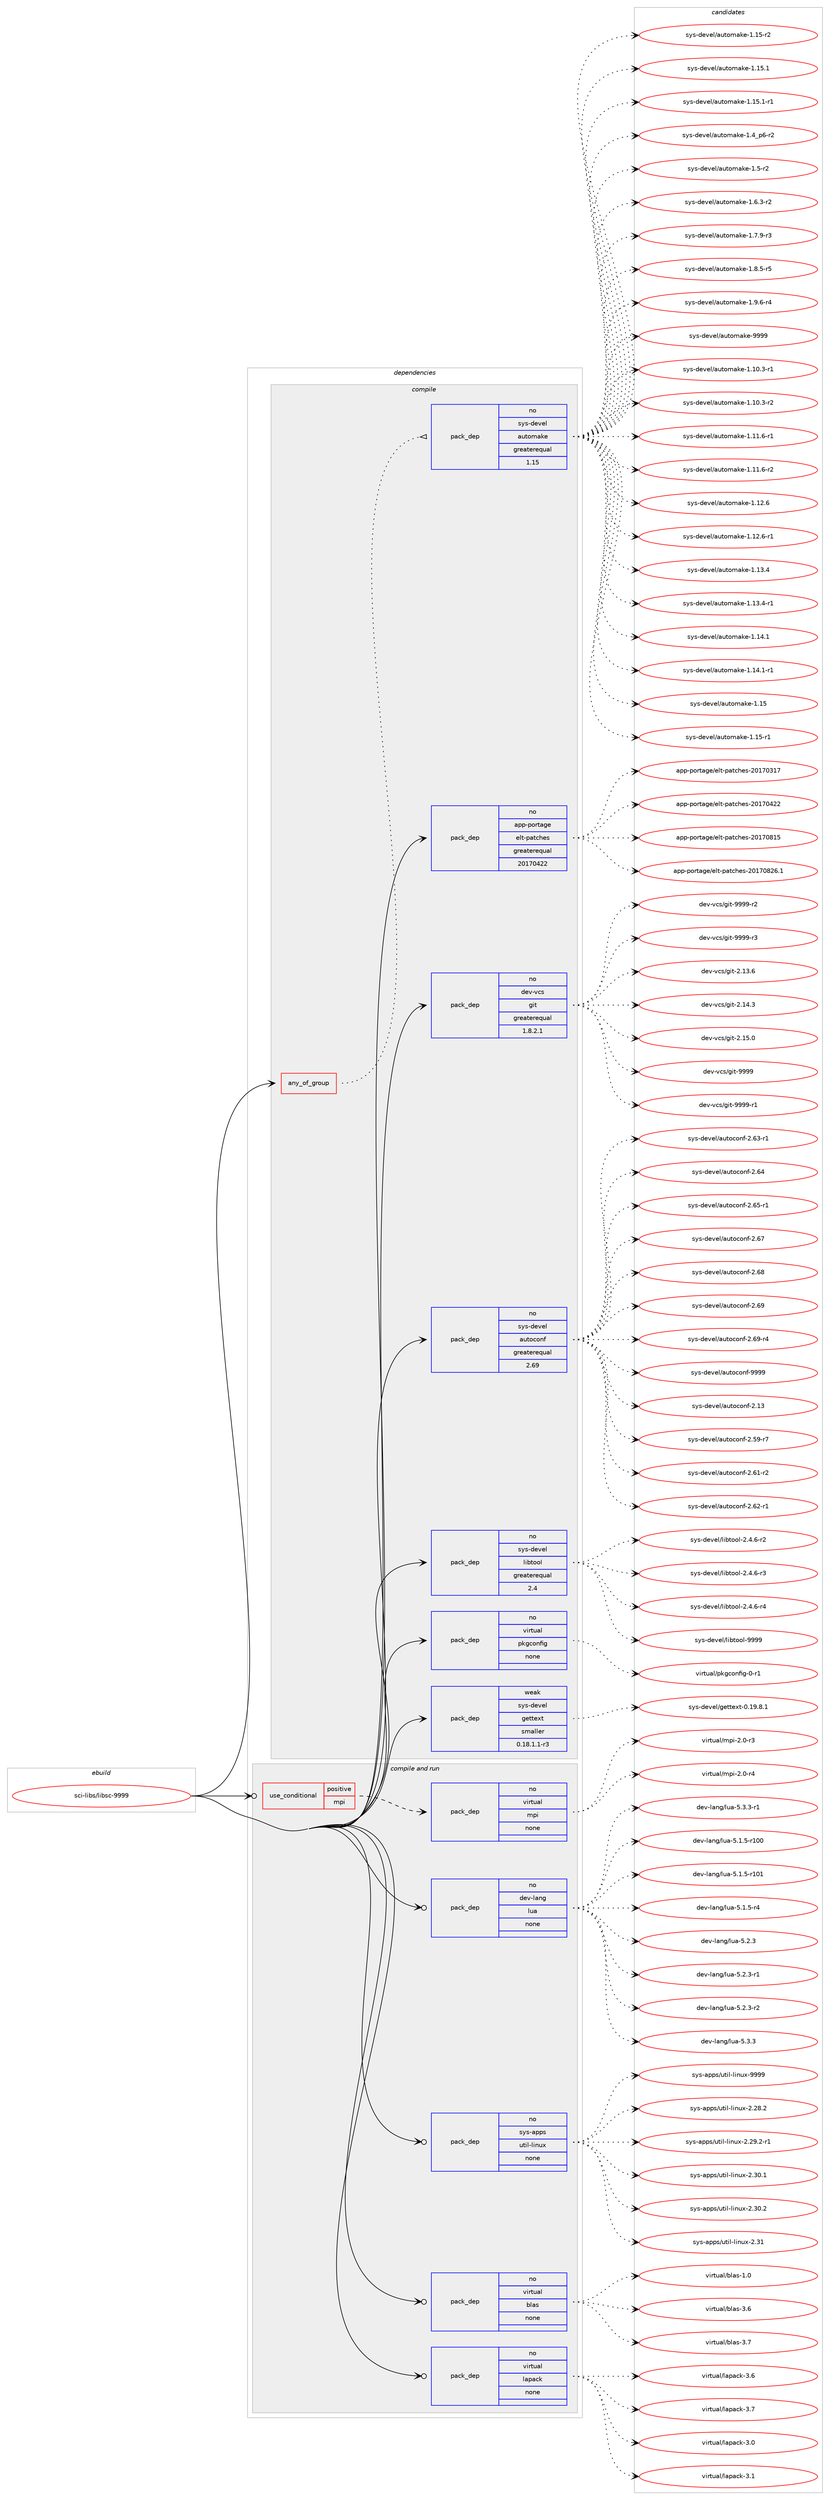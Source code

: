 digraph prolog {

# *************
# Graph options
# *************

newrank=true;
concentrate=true;
compound=true;
graph [rankdir=LR,fontname=Helvetica,fontsize=10,ranksep=1.5];#, ranksep=2.5, nodesep=0.2];
edge  [arrowhead=vee];
node  [fontname=Helvetica,fontsize=10];

# **********
# The ebuild
# **********

subgraph cluster_leftcol {
color=gray;
rank=same;
label=<<i>ebuild</i>>;
id [label="sci-libs/libsc-9999", color=red, width=4, href="../sci-libs/libsc-9999.svg"];
}

# ****************
# The dependencies
# ****************

subgraph cluster_midcol {
color=gray;
label=<<i>dependencies</i>>;
subgraph cluster_compile {
fillcolor="#eeeeee";
style=filled;
label=<<i>compile</i>>;
subgraph any7645 {
dependency452009 [label=<<TABLE BORDER="0" CELLBORDER="1" CELLSPACING="0" CELLPADDING="4"><TR><TD CELLPADDING="10">any_of_group</TD></TR></TABLE>>, shape=none, color=red];subgraph pack333521 {
dependency452010 [label=<<TABLE BORDER="0" CELLBORDER="1" CELLSPACING="0" CELLPADDING="4" WIDTH="220"><TR><TD ROWSPAN="6" CELLPADDING="30">pack_dep</TD></TR><TR><TD WIDTH="110">no</TD></TR><TR><TD>sys-devel</TD></TR><TR><TD>automake</TD></TR><TR><TD>greaterequal</TD></TR><TR><TD>1.15</TD></TR></TABLE>>, shape=none, color=blue];
}
dependency452009:e -> dependency452010:w [weight=20,style="dotted",arrowhead="oinv"];
}
id:e -> dependency452009:w [weight=20,style="solid",arrowhead="vee"];
subgraph pack333522 {
dependency452011 [label=<<TABLE BORDER="0" CELLBORDER="1" CELLSPACING="0" CELLPADDING="4" WIDTH="220"><TR><TD ROWSPAN="6" CELLPADDING="30">pack_dep</TD></TR><TR><TD WIDTH="110">no</TD></TR><TR><TD>app-portage</TD></TR><TR><TD>elt-patches</TD></TR><TR><TD>greaterequal</TD></TR><TR><TD>20170422</TD></TR></TABLE>>, shape=none, color=blue];
}
id:e -> dependency452011:w [weight=20,style="solid",arrowhead="vee"];
subgraph pack333523 {
dependency452012 [label=<<TABLE BORDER="0" CELLBORDER="1" CELLSPACING="0" CELLPADDING="4" WIDTH="220"><TR><TD ROWSPAN="6" CELLPADDING="30">pack_dep</TD></TR><TR><TD WIDTH="110">no</TD></TR><TR><TD>dev-vcs</TD></TR><TR><TD>git</TD></TR><TR><TD>greaterequal</TD></TR><TR><TD>1.8.2.1</TD></TR></TABLE>>, shape=none, color=blue];
}
id:e -> dependency452012:w [weight=20,style="solid",arrowhead="vee"];
subgraph pack333524 {
dependency452013 [label=<<TABLE BORDER="0" CELLBORDER="1" CELLSPACING="0" CELLPADDING="4" WIDTH="220"><TR><TD ROWSPAN="6" CELLPADDING="30">pack_dep</TD></TR><TR><TD WIDTH="110">no</TD></TR><TR><TD>sys-devel</TD></TR><TR><TD>autoconf</TD></TR><TR><TD>greaterequal</TD></TR><TR><TD>2.69</TD></TR></TABLE>>, shape=none, color=blue];
}
id:e -> dependency452013:w [weight=20,style="solid",arrowhead="vee"];
subgraph pack333525 {
dependency452014 [label=<<TABLE BORDER="0" CELLBORDER="1" CELLSPACING="0" CELLPADDING="4" WIDTH="220"><TR><TD ROWSPAN="6" CELLPADDING="30">pack_dep</TD></TR><TR><TD WIDTH="110">no</TD></TR><TR><TD>sys-devel</TD></TR><TR><TD>libtool</TD></TR><TR><TD>greaterequal</TD></TR><TR><TD>2.4</TD></TR></TABLE>>, shape=none, color=blue];
}
id:e -> dependency452014:w [weight=20,style="solid",arrowhead="vee"];
subgraph pack333526 {
dependency452015 [label=<<TABLE BORDER="0" CELLBORDER="1" CELLSPACING="0" CELLPADDING="4" WIDTH="220"><TR><TD ROWSPAN="6" CELLPADDING="30">pack_dep</TD></TR><TR><TD WIDTH="110">no</TD></TR><TR><TD>virtual</TD></TR><TR><TD>pkgconfig</TD></TR><TR><TD>none</TD></TR><TR><TD></TD></TR></TABLE>>, shape=none, color=blue];
}
id:e -> dependency452015:w [weight=20,style="solid",arrowhead="vee"];
subgraph pack333527 {
dependency452016 [label=<<TABLE BORDER="0" CELLBORDER="1" CELLSPACING="0" CELLPADDING="4" WIDTH="220"><TR><TD ROWSPAN="6" CELLPADDING="30">pack_dep</TD></TR><TR><TD WIDTH="110">weak</TD></TR><TR><TD>sys-devel</TD></TR><TR><TD>gettext</TD></TR><TR><TD>smaller</TD></TR><TR><TD>0.18.1.1-r3</TD></TR></TABLE>>, shape=none, color=blue];
}
id:e -> dependency452016:w [weight=20,style="solid",arrowhead="vee"];
}
subgraph cluster_compileandrun {
fillcolor="#eeeeee";
style=filled;
label=<<i>compile and run</i>>;
subgraph cond110594 {
dependency452017 [label=<<TABLE BORDER="0" CELLBORDER="1" CELLSPACING="0" CELLPADDING="4"><TR><TD ROWSPAN="3" CELLPADDING="10">use_conditional</TD></TR><TR><TD>positive</TD></TR><TR><TD>mpi</TD></TR></TABLE>>, shape=none, color=red];
subgraph pack333528 {
dependency452018 [label=<<TABLE BORDER="0" CELLBORDER="1" CELLSPACING="0" CELLPADDING="4" WIDTH="220"><TR><TD ROWSPAN="6" CELLPADDING="30">pack_dep</TD></TR><TR><TD WIDTH="110">no</TD></TR><TR><TD>virtual</TD></TR><TR><TD>mpi</TD></TR><TR><TD>none</TD></TR><TR><TD></TD></TR></TABLE>>, shape=none, color=blue];
}
dependency452017:e -> dependency452018:w [weight=20,style="dashed",arrowhead="vee"];
}
id:e -> dependency452017:w [weight=20,style="solid",arrowhead="odotvee"];
subgraph pack333529 {
dependency452019 [label=<<TABLE BORDER="0" CELLBORDER="1" CELLSPACING="0" CELLPADDING="4" WIDTH="220"><TR><TD ROWSPAN="6" CELLPADDING="30">pack_dep</TD></TR><TR><TD WIDTH="110">no</TD></TR><TR><TD>dev-lang</TD></TR><TR><TD>lua</TD></TR><TR><TD>none</TD></TR><TR><TD></TD></TR></TABLE>>, shape=none, color=blue];
}
id:e -> dependency452019:w [weight=20,style="solid",arrowhead="odotvee"];
subgraph pack333530 {
dependency452020 [label=<<TABLE BORDER="0" CELLBORDER="1" CELLSPACING="0" CELLPADDING="4" WIDTH="220"><TR><TD ROWSPAN="6" CELLPADDING="30">pack_dep</TD></TR><TR><TD WIDTH="110">no</TD></TR><TR><TD>sys-apps</TD></TR><TR><TD>util-linux</TD></TR><TR><TD>none</TD></TR><TR><TD></TD></TR></TABLE>>, shape=none, color=blue];
}
id:e -> dependency452020:w [weight=20,style="solid",arrowhead="odotvee"];
subgraph pack333531 {
dependency452021 [label=<<TABLE BORDER="0" CELLBORDER="1" CELLSPACING="0" CELLPADDING="4" WIDTH="220"><TR><TD ROWSPAN="6" CELLPADDING="30">pack_dep</TD></TR><TR><TD WIDTH="110">no</TD></TR><TR><TD>virtual</TD></TR><TR><TD>blas</TD></TR><TR><TD>none</TD></TR><TR><TD></TD></TR></TABLE>>, shape=none, color=blue];
}
id:e -> dependency452021:w [weight=20,style="solid",arrowhead="odotvee"];
subgraph pack333532 {
dependency452022 [label=<<TABLE BORDER="0" CELLBORDER="1" CELLSPACING="0" CELLPADDING="4" WIDTH="220"><TR><TD ROWSPAN="6" CELLPADDING="30">pack_dep</TD></TR><TR><TD WIDTH="110">no</TD></TR><TR><TD>virtual</TD></TR><TR><TD>lapack</TD></TR><TR><TD>none</TD></TR><TR><TD></TD></TR></TABLE>>, shape=none, color=blue];
}
id:e -> dependency452022:w [weight=20,style="solid",arrowhead="odotvee"];
}
subgraph cluster_run {
fillcolor="#eeeeee";
style=filled;
label=<<i>run</i>>;
}
}

# **************
# The candidates
# **************

subgraph cluster_choices {
rank=same;
color=gray;
label=<<i>candidates</i>>;

subgraph choice333521 {
color=black;
nodesep=1;
choice11512111545100101118101108479711711611110997107101454946494846514511449 [label="sys-devel/automake-1.10.3-r1", color=red, width=4,href="../sys-devel/automake-1.10.3-r1.svg"];
choice11512111545100101118101108479711711611110997107101454946494846514511450 [label="sys-devel/automake-1.10.3-r2", color=red, width=4,href="../sys-devel/automake-1.10.3-r2.svg"];
choice11512111545100101118101108479711711611110997107101454946494946544511449 [label="sys-devel/automake-1.11.6-r1", color=red, width=4,href="../sys-devel/automake-1.11.6-r1.svg"];
choice11512111545100101118101108479711711611110997107101454946494946544511450 [label="sys-devel/automake-1.11.6-r2", color=red, width=4,href="../sys-devel/automake-1.11.6-r2.svg"];
choice1151211154510010111810110847971171161111099710710145494649504654 [label="sys-devel/automake-1.12.6", color=red, width=4,href="../sys-devel/automake-1.12.6.svg"];
choice11512111545100101118101108479711711611110997107101454946495046544511449 [label="sys-devel/automake-1.12.6-r1", color=red, width=4,href="../sys-devel/automake-1.12.6-r1.svg"];
choice1151211154510010111810110847971171161111099710710145494649514652 [label="sys-devel/automake-1.13.4", color=red, width=4,href="../sys-devel/automake-1.13.4.svg"];
choice11512111545100101118101108479711711611110997107101454946495146524511449 [label="sys-devel/automake-1.13.4-r1", color=red, width=4,href="../sys-devel/automake-1.13.4-r1.svg"];
choice1151211154510010111810110847971171161111099710710145494649524649 [label="sys-devel/automake-1.14.1", color=red, width=4,href="../sys-devel/automake-1.14.1.svg"];
choice11512111545100101118101108479711711611110997107101454946495246494511449 [label="sys-devel/automake-1.14.1-r1", color=red, width=4,href="../sys-devel/automake-1.14.1-r1.svg"];
choice115121115451001011181011084797117116111109971071014549464953 [label="sys-devel/automake-1.15", color=red, width=4,href="../sys-devel/automake-1.15.svg"];
choice1151211154510010111810110847971171161111099710710145494649534511449 [label="sys-devel/automake-1.15-r1", color=red, width=4,href="../sys-devel/automake-1.15-r1.svg"];
choice1151211154510010111810110847971171161111099710710145494649534511450 [label="sys-devel/automake-1.15-r2", color=red, width=4,href="../sys-devel/automake-1.15-r2.svg"];
choice1151211154510010111810110847971171161111099710710145494649534649 [label="sys-devel/automake-1.15.1", color=red, width=4,href="../sys-devel/automake-1.15.1.svg"];
choice11512111545100101118101108479711711611110997107101454946495346494511449 [label="sys-devel/automake-1.15.1-r1", color=red, width=4,href="../sys-devel/automake-1.15.1-r1.svg"];
choice115121115451001011181011084797117116111109971071014549465295112544511450 [label="sys-devel/automake-1.4_p6-r2", color=red, width=4,href="../sys-devel/automake-1.4_p6-r2.svg"];
choice11512111545100101118101108479711711611110997107101454946534511450 [label="sys-devel/automake-1.5-r2", color=red, width=4,href="../sys-devel/automake-1.5-r2.svg"];
choice115121115451001011181011084797117116111109971071014549465446514511450 [label="sys-devel/automake-1.6.3-r2", color=red, width=4,href="../sys-devel/automake-1.6.3-r2.svg"];
choice115121115451001011181011084797117116111109971071014549465546574511451 [label="sys-devel/automake-1.7.9-r3", color=red, width=4,href="../sys-devel/automake-1.7.9-r3.svg"];
choice115121115451001011181011084797117116111109971071014549465646534511453 [label="sys-devel/automake-1.8.5-r5", color=red, width=4,href="../sys-devel/automake-1.8.5-r5.svg"];
choice115121115451001011181011084797117116111109971071014549465746544511452 [label="sys-devel/automake-1.9.6-r4", color=red, width=4,href="../sys-devel/automake-1.9.6-r4.svg"];
choice115121115451001011181011084797117116111109971071014557575757 [label="sys-devel/automake-9999", color=red, width=4,href="../sys-devel/automake-9999.svg"];
dependency452010:e -> choice11512111545100101118101108479711711611110997107101454946494846514511449:w [style=dotted,weight="100"];
dependency452010:e -> choice11512111545100101118101108479711711611110997107101454946494846514511450:w [style=dotted,weight="100"];
dependency452010:e -> choice11512111545100101118101108479711711611110997107101454946494946544511449:w [style=dotted,weight="100"];
dependency452010:e -> choice11512111545100101118101108479711711611110997107101454946494946544511450:w [style=dotted,weight="100"];
dependency452010:e -> choice1151211154510010111810110847971171161111099710710145494649504654:w [style=dotted,weight="100"];
dependency452010:e -> choice11512111545100101118101108479711711611110997107101454946495046544511449:w [style=dotted,weight="100"];
dependency452010:e -> choice1151211154510010111810110847971171161111099710710145494649514652:w [style=dotted,weight="100"];
dependency452010:e -> choice11512111545100101118101108479711711611110997107101454946495146524511449:w [style=dotted,weight="100"];
dependency452010:e -> choice1151211154510010111810110847971171161111099710710145494649524649:w [style=dotted,weight="100"];
dependency452010:e -> choice11512111545100101118101108479711711611110997107101454946495246494511449:w [style=dotted,weight="100"];
dependency452010:e -> choice115121115451001011181011084797117116111109971071014549464953:w [style=dotted,weight="100"];
dependency452010:e -> choice1151211154510010111810110847971171161111099710710145494649534511449:w [style=dotted,weight="100"];
dependency452010:e -> choice1151211154510010111810110847971171161111099710710145494649534511450:w [style=dotted,weight="100"];
dependency452010:e -> choice1151211154510010111810110847971171161111099710710145494649534649:w [style=dotted,weight="100"];
dependency452010:e -> choice11512111545100101118101108479711711611110997107101454946495346494511449:w [style=dotted,weight="100"];
dependency452010:e -> choice115121115451001011181011084797117116111109971071014549465295112544511450:w [style=dotted,weight="100"];
dependency452010:e -> choice11512111545100101118101108479711711611110997107101454946534511450:w [style=dotted,weight="100"];
dependency452010:e -> choice115121115451001011181011084797117116111109971071014549465446514511450:w [style=dotted,weight="100"];
dependency452010:e -> choice115121115451001011181011084797117116111109971071014549465546574511451:w [style=dotted,weight="100"];
dependency452010:e -> choice115121115451001011181011084797117116111109971071014549465646534511453:w [style=dotted,weight="100"];
dependency452010:e -> choice115121115451001011181011084797117116111109971071014549465746544511452:w [style=dotted,weight="100"];
dependency452010:e -> choice115121115451001011181011084797117116111109971071014557575757:w [style=dotted,weight="100"];
}
subgraph choice333522 {
color=black;
nodesep=1;
choice97112112451121111141169710310147101108116451129711699104101115455048495548514955 [label="app-portage/elt-patches-20170317", color=red, width=4,href="../app-portage/elt-patches-20170317.svg"];
choice97112112451121111141169710310147101108116451129711699104101115455048495548525050 [label="app-portage/elt-patches-20170422", color=red, width=4,href="../app-portage/elt-patches-20170422.svg"];
choice97112112451121111141169710310147101108116451129711699104101115455048495548564953 [label="app-portage/elt-patches-20170815", color=red, width=4,href="../app-portage/elt-patches-20170815.svg"];
choice971121124511211111411697103101471011081164511297116991041011154550484955485650544649 [label="app-portage/elt-patches-20170826.1", color=red, width=4,href="../app-portage/elt-patches-20170826.1.svg"];
dependency452011:e -> choice97112112451121111141169710310147101108116451129711699104101115455048495548514955:w [style=dotted,weight="100"];
dependency452011:e -> choice97112112451121111141169710310147101108116451129711699104101115455048495548525050:w [style=dotted,weight="100"];
dependency452011:e -> choice97112112451121111141169710310147101108116451129711699104101115455048495548564953:w [style=dotted,weight="100"];
dependency452011:e -> choice971121124511211111411697103101471011081164511297116991041011154550484955485650544649:w [style=dotted,weight="100"];
}
subgraph choice333523 {
color=black;
nodesep=1;
choice10010111845118991154710310511645504649514654 [label="dev-vcs/git-2.13.6", color=red, width=4,href="../dev-vcs/git-2.13.6.svg"];
choice10010111845118991154710310511645504649524651 [label="dev-vcs/git-2.14.3", color=red, width=4,href="../dev-vcs/git-2.14.3.svg"];
choice10010111845118991154710310511645504649534648 [label="dev-vcs/git-2.15.0", color=red, width=4,href="../dev-vcs/git-2.15.0.svg"];
choice1001011184511899115471031051164557575757 [label="dev-vcs/git-9999", color=red, width=4,href="../dev-vcs/git-9999.svg"];
choice10010111845118991154710310511645575757574511449 [label="dev-vcs/git-9999-r1", color=red, width=4,href="../dev-vcs/git-9999-r1.svg"];
choice10010111845118991154710310511645575757574511450 [label="dev-vcs/git-9999-r2", color=red, width=4,href="../dev-vcs/git-9999-r2.svg"];
choice10010111845118991154710310511645575757574511451 [label="dev-vcs/git-9999-r3", color=red, width=4,href="../dev-vcs/git-9999-r3.svg"];
dependency452012:e -> choice10010111845118991154710310511645504649514654:w [style=dotted,weight="100"];
dependency452012:e -> choice10010111845118991154710310511645504649524651:w [style=dotted,weight="100"];
dependency452012:e -> choice10010111845118991154710310511645504649534648:w [style=dotted,weight="100"];
dependency452012:e -> choice1001011184511899115471031051164557575757:w [style=dotted,weight="100"];
dependency452012:e -> choice10010111845118991154710310511645575757574511449:w [style=dotted,weight="100"];
dependency452012:e -> choice10010111845118991154710310511645575757574511450:w [style=dotted,weight="100"];
dependency452012:e -> choice10010111845118991154710310511645575757574511451:w [style=dotted,weight="100"];
}
subgraph choice333524 {
color=black;
nodesep=1;
choice115121115451001011181011084797117116111991111101024550464951 [label="sys-devel/autoconf-2.13", color=red, width=4,href="../sys-devel/autoconf-2.13.svg"];
choice1151211154510010111810110847971171161119911111010245504653574511455 [label="sys-devel/autoconf-2.59-r7", color=red, width=4,href="../sys-devel/autoconf-2.59-r7.svg"];
choice1151211154510010111810110847971171161119911111010245504654494511450 [label="sys-devel/autoconf-2.61-r2", color=red, width=4,href="../sys-devel/autoconf-2.61-r2.svg"];
choice1151211154510010111810110847971171161119911111010245504654504511449 [label="sys-devel/autoconf-2.62-r1", color=red, width=4,href="../sys-devel/autoconf-2.62-r1.svg"];
choice1151211154510010111810110847971171161119911111010245504654514511449 [label="sys-devel/autoconf-2.63-r1", color=red, width=4,href="../sys-devel/autoconf-2.63-r1.svg"];
choice115121115451001011181011084797117116111991111101024550465452 [label="sys-devel/autoconf-2.64", color=red, width=4,href="../sys-devel/autoconf-2.64.svg"];
choice1151211154510010111810110847971171161119911111010245504654534511449 [label="sys-devel/autoconf-2.65-r1", color=red, width=4,href="../sys-devel/autoconf-2.65-r1.svg"];
choice115121115451001011181011084797117116111991111101024550465455 [label="sys-devel/autoconf-2.67", color=red, width=4,href="../sys-devel/autoconf-2.67.svg"];
choice115121115451001011181011084797117116111991111101024550465456 [label="sys-devel/autoconf-2.68", color=red, width=4,href="../sys-devel/autoconf-2.68.svg"];
choice115121115451001011181011084797117116111991111101024550465457 [label="sys-devel/autoconf-2.69", color=red, width=4,href="../sys-devel/autoconf-2.69.svg"];
choice1151211154510010111810110847971171161119911111010245504654574511452 [label="sys-devel/autoconf-2.69-r4", color=red, width=4,href="../sys-devel/autoconf-2.69-r4.svg"];
choice115121115451001011181011084797117116111991111101024557575757 [label="sys-devel/autoconf-9999", color=red, width=4,href="../sys-devel/autoconf-9999.svg"];
dependency452013:e -> choice115121115451001011181011084797117116111991111101024550464951:w [style=dotted,weight="100"];
dependency452013:e -> choice1151211154510010111810110847971171161119911111010245504653574511455:w [style=dotted,weight="100"];
dependency452013:e -> choice1151211154510010111810110847971171161119911111010245504654494511450:w [style=dotted,weight="100"];
dependency452013:e -> choice1151211154510010111810110847971171161119911111010245504654504511449:w [style=dotted,weight="100"];
dependency452013:e -> choice1151211154510010111810110847971171161119911111010245504654514511449:w [style=dotted,weight="100"];
dependency452013:e -> choice115121115451001011181011084797117116111991111101024550465452:w [style=dotted,weight="100"];
dependency452013:e -> choice1151211154510010111810110847971171161119911111010245504654534511449:w [style=dotted,weight="100"];
dependency452013:e -> choice115121115451001011181011084797117116111991111101024550465455:w [style=dotted,weight="100"];
dependency452013:e -> choice115121115451001011181011084797117116111991111101024550465456:w [style=dotted,weight="100"];
dependency452013:e -> choice115121115451001011181011084797117116111991111101024550465457:w [style=dotted,weight="100"];
dependency452013:e -> choice1151211154510010111810110847971171161119911111010245504654574511452:w [style=dotted,weight="100"];
dependency452013:e -> choice115121115451001011181011084797117116111991111101024557575757:w [style=dotted,weight="100"];
}
subgraph choice333525 {
color=black;
nodesep=1;
choice1151211154510010111810110847108105981161111111084550465246544511450 [label="sys-devel/libtool-2.4.6-r2", color=red, width=4,href="../sys-devel/libtool-2.4.6-r2.svg"];
choice1151211154510010111810110847108105981161111111084550465246544511451 [label="sys-devel/libtool-2.4.6-r3", color=red, width=4,href="../sys-devel/libtool-2.4.6-r3.svg"];
choice1151211154510010111810110847108105981161111111084550465246544511452 [label="sys-devel/libtool-2.4.6-r4", color=red, width=4,href="../sys-devel/libtool-2.4.6-r4.svg"];
choice1151211154510010111810110847108105981161111111084557575757 [label="sys-devel/libtool-9999", color=red, width=4,href="../sys-devel/libtool-9999.svg"];
dependency452014:e -> choice1151211154510010111810110847108105981161111111084550465246544511450:w [style=dotted,weight="100"];
dependency452014:e -> choice1151211154510010111810110847108105981161111111084550465246544511451:w [style=dotted,weight="100"];
dependency452014:e -> choice1151211154510010111810110847108105981161111111084550465246544511452:w [style=dotted,weight="100"];
dependency452014:e -> choice1151211154510010111810110847108105981161111111084557575757:w [style=dotted,weight="100"];
}
subgraph choice333526 {
color=black;
nodesep=1;
choice11810511411611797108471121071039911111010210510345484511449 [label="virtual/pkgconfig-0-r1", color=red, width=4,href="../virtual/pkgconfig-0-r1.svg"];
dependency452015:e -> choice11810511411611797108471121071039911111010210510345484511449:w [style=dotted,weight="100"];
}
subgraph choice333527 {
color=black;
nodesep=1;
choice1151211154510010111810110847103101116116101120116454846495746564649 [label="sys-devel/gettext-0.19.8.1", color=red, width=4,href="../sys-devel/gettext-0.19.8.1.svg"];
dependency452016:e -> choice1151211154510010111810110847103101116116101120116454846495746564649:w [style=dotted,weight="100"];
}
subgraph choice333528 {
color=black;
nodesep=1;
choice1181051141161179710847109112105455046484511451 [label="virtual/mpi-2.0-r3", color=red, width=4,href="../virtual/mpi-2.0-r3.svg"];
choice1181051141161179710847109112105455046484511452 [label="virtual/mpi-2.0-r4", color=red, width=4,href="../virtual/mpi-2.0-r4.svg"];
dependency452018:e -> choice1181051141161179710847109112105455046484511451:w [style=dotted,weight="100"];
dependency452018:e -> choice1181051141161179710847109112105455046484511452:w [style=dotted,weight="100"];
}
subgraph choice333529 {
color=black;
nodesep=1;
choice1001011184510897110103471081179745534649465345114494848 [label="dev-lang/lua-5.1.5-r100", color=red, width=4,href="../dev-lang/lua-5.1.5-r100.svg"];
choice1001011184510897110103471081179745534649465345114494849 [label="dev-lang/lua-5.1.5-r101", color=red, width=4,href="../dev-lang/lua-5.1.5-r101.svg"];
choice100101118451089711010347108117974553464946534511452 [label="dev-lang/lua-5.1.5-r4", color=red, width=4,href="../dev-lang/lua-5.1.5-r4.svg"];
choice10010111845108971101034710811797455346504651 [label="dev-lang/lua-5.2.3", color=red, width=4,href="../dev-lang/lua-5.2.3.svg"];
choice100101118451089711010347108117974553465046514511449 [label="dev-lang/lua-5.2.3-r1", color=red, width=4,href="../dev-lang/lua-5.2.3-r1.svg"];
choice100101118451089711010347108117974553465046514511450 [label="dev-lang/lua-5.2.3-r2", color=red, width=4,href="../dev-lang/lua-5.2.3-r2.svg"];
choice10010111845108971101034710811797455346514651 [label="dev-lang/lua-5.3.3", color=red, width=4,href="../dev-lang/lua-5.3.3.svg"];
choice100101118451089711010347108117974553465146514511449 [label="dev-lang/lua-5.3.3-r1", color=red, width=4,href="../dev-lang/lua-5.3.3-r1.svg"];
dependency452019:e -> choice1001011184510897110103471081179745534649465345114494848:w [style=dotted,weight="100"];
dependency452019:e -> choice1001011184510897110103471081179745534649465345114494849:w [style=dotted,weight="100"];
dependency452019:e -> choice100101118451089711010347108117974553464946534511452:w [style=dotted,weight="100"];
dependency452019:e -> choice10010111845108971101034710811797455346504651:w [style=dotted,weight="100"];
dependency452019:e -> choice100101118451089711010347108117974553465046514511449:w [style=dotted,weight="100"];
dependency452019:e -> choice100101118451089711010347108117974553465046514511450:w [style=dotted,weight="100"];
dependency452019:e -> choice10010111845108971101034710811797455346514651:w [style=dotted,weight="100"];
dependency452019:e -> choice100101118451089711010347108117974553465146514511449:w [style=dotted,weight="100"];
}
subgraph choice333530 {
color=black;
nodesep=1;
choice1151211154597112112115471171161051084510810511011712045504650564650 [label="sys-apps/util-linux-2.28.2", color=red, width=4,href="../sys-apps/util-linux-2.28.2.svg"];
choice11512111545971121121154711711610510845108105110117120455046505746504511449 [label="sys-apps/util-linux-2.29.2-r1", color=red, width=4,href="../sys-apps/util-linux-2.29.2-r1.svg"];
choice1151211154597112112115471171161051084510810511011712045504651484649 [label="sys-apps/util-linux-2.30.1", color=red, width=4,href="../sys-apps/util-linux-2.30.1.svg"];
choice1151211154597112112115471171161051084510810511011712045504651484650 [label="sys-apps/util-linux-2.30.2", color=red, width=4,href="../sys-apps/util-linux-2.30.2.svg"];
choice115121115459711211211547117116105108451081051101171204550465149 [label="sys-apps/util-linux-2.31", color=red, width=4,href="../sys-apps/util-linux-2.31.svg"];
choice115121115459711211211547117116105108451081051101171204557575757 [label="sys-apps/util-linux-9999", color=red, width=4,href="../sys-apps/util-linux-9999.svg"];
dependency452020:e -> choice1151211154597112112115471171161051084510810511011712045504650564650:w [style=dotted,weight="100"];
dependency452020:e -> choice11512111545971121121154711711610510845108105110117120455046505746504511449:w [style=dotted,weight="100"];
dependency452020:e -> choice1151211154597112112115471171161051084510810511011712045504651484649:w [style=dotted,weight="100"];
dependency452020:e -> choice1151211154597112112115471171161051084510810511011712045504651484650:w [style=dotted,weight="100"];
dependency452020:e -> choice115121115459711211211547117116105108451081051101171204550465149:w [style=dotted,weight="100"];
dependency452020:e -> choice115121115459711211211547117116105108451081051101171204557575757:w [style=dotted,weight="100"];
}
subgraph choice333531 {
color=black;
nodesep=1;
choice1181051141161179710847981089711545494648 [label="virtual/blas-1.0", color=red, width=4,href="../virtual/blas-1.0.svg"];
choice1181051141161179710847981089711545514654 [label="virtual/blas-3.6", color=red, width=4,href="../virtual/blas-3.6.svg"];
choice1181051141161179710847981089711545514655 [label="virtual/blas-3.7", color=red, width=4,href="../virtual/blas-3.7.svg"];
dependency452021:e -> choice1181051141161179710847981089711545494648:w [style=dotted,weight="100"];
dependency452021:e -> choice1181051141161179710847981089711545514654:w [style=dotted,weight="100"];
dependency452021:e -> choice1181051141161179710847981089711545514655:w [style=dotted,weight="100"];
}
subgraph choice333532 {
color=black;
nodesep=1;
choice118105114116117971084710897112979910745514648 [label="virtual/lapack-3.0", color=red, width=4,href="../virtual/lapack-3.0.svg"];
choice118105114116117971084710897112979910745514649 [label="virtual/lapack-3.1", color=red, width=4,href="../virtual/lapack-3.1.svg"];
choice118105114116117971084710897112979910745514654 [label="virtual/lapack-3.6", color=red, width=4,href="../virtual/lapack-3.6.svg"];
choice118105114116117971084710897112979910745514655 [label="virtual/lapack-3.7", color=red, width=4,href="../virtual/lapack-3.7.svg"];
dependency452022:e -> choice118105114116117971084710897112979910745514648:w [style=dotted,weight="100"];
dependency452022:e -> choice118105114116117971084710897112979910745514649:w [style=dotted,weight="100"];
dependency452022:e -> choice118105114116117971084710897112979910745514654:w [style=dotted,weight="100"];
dependency452022:e -> choice118105114116117971084710897112979910745514655:w [style=dotted,weight="100"];
}
}

}
